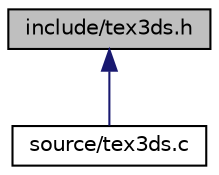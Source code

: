 digraph "include/tex3ds.h"
{
 // LATEX_PDF_SIZE
  edge [fontname="Helvetica",fontsize="10",labelfontname="Helvetica",labelfontsize="10"];
  node [fontname="Helvetica",fontsize="10",shape=record];
  Node23 [label="include/tex3ds.h",height=0.2,width=0.4,color="black", fillcolor="grey75", style="filled", fontcolor="black",tooltip="tex3ds support"];
  Node23 -> Node24 [dir="back",color="midnightblue",fontsize="10",style="solid",fontname="Helvetica"];
  Node24 [label="source/tex3ds.c",height=0.2,width=0.4,color="black", fillcolor="white", style="filled",URL="$tex3ds_8c.html",tooltip="Tex3DS routines."];
}
